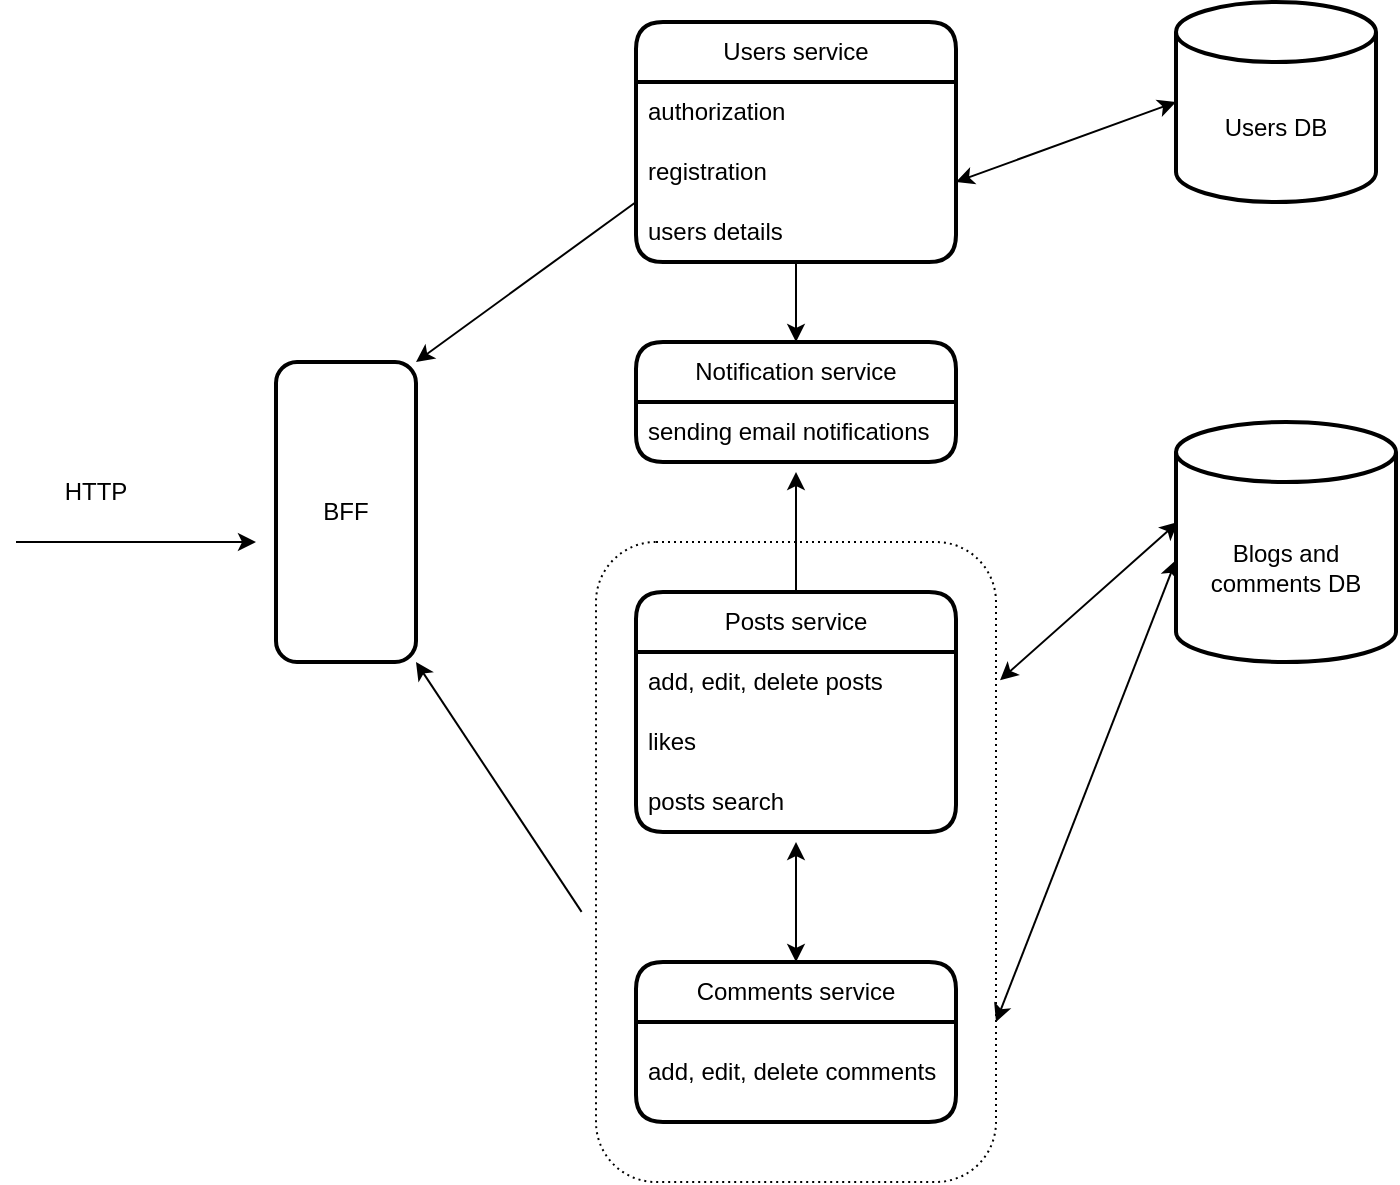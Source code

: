 <mxfile version="20.5.3" type="device"><diagram name="Page-1" id="ad52d381-51e7-2e0d-a935-2d0ddd2fd229"><mxGraphModel dx="1091" dy="721" grid="1" gridSize="10" guides="1" tooltips="1" connect="1" arrows="1" fold="1" page="1" pageScale="1" pageWidth="1100" pageHeight="850" background="none" math="0" shadow="0"><root><mxCell id="0"/><mxCell id="1" parent="0"/><mxCell id="-PEMCO8tFqGrX72QEhPZ-7" value="Users DB" style="shape=cylinder3;whiteSpace=wrap;html=1;boundedLbl=1;backgroundOutline=1;size=15;strokeWidth=2;fillColor=none;" vertex="1" parent="1"><mxGeometry x="670" y="10" width="100" height="100" as="geometry"/></mxCell><mxCell id="-PEMCO8tFqGrX72QEhPZ-8" value="Blogs and comments DB" style="shape=cylinder3;whiteSpace=wrap;html=1;boundedLbl=1;backgroundOutline=1;size=15;strokeWidth=2;fillColor=none;" vertex="1" parent="1"><mxGeometry x="670" y="220" width="110" height="120" as="geometry"/></mxCell><mxCell id="-PEMCO8tFqGrX72QEhPZ-10" value="" style="endArrow=classic;startArrow=classic;html=1;rounded=0;entryX=0;entryY=0.5;entryDx=0;entryDy=0;entryPerimeter=0;" edge="1" parent="1" target="-PEMCO8tFqGrX72QEhPZ-7"><mxGeometry width="50" height="50" relative="1" as="geometry"><mxPoint x="560" y="100" as="sourcePoint"/><mxPoint x="580" y="140" as="targetPoint"/></mxGeometry></mxCell><mxCell id="-PEMCO8tFqGrX72QEhPZ-11" value="" style="endArrow=classic;startArrow=classic;html=1;rounded=0;exitX=1.01;exitY=0.216;exitDx=0;exitDy=0;entryX=0.009;entryY=0.417;entryDx=0;entryDy=0;entryPerimeter=0;exitPerimeter=0;" edge="1" parent="1" source="-PEMCO8tFqGrX72QEhPZ-6" target="-PEMCO8tFqGrX72QEhPZ-8"><mxGeometry width="50" height="50" relative="1" as="geometry"><mxPoint x="530" y="320" as="sourcePoint"/><mxPoint x="660" y="270" as="targetPoint"/></mxGeometry></mxCell><mxCell id="-PEMCO8tFqGrX72QEhPZ-12" value="" style="endArrow=classic;startArrow=classic;html=1;rounded=0;exitX=1;exitY=0.75;exitDx=0;exitDy=0;entryX=0;entryY=0.575;entryDx=0;entryDy=0;entryPerimeter=0;" edge="1" parent="1" source="-PEMCO8tFqGrX72QEhPZ-6" target="-PEMCO8tFqGrX72QEhPZ-8"><mxGeometry width="50" height="50" relative="1" as="geometry"><mxPoint x="530" y="440" as="sourcePoint"/><mxPoint x="660" y="290" as="targetPoint"/></mxGeometry></mxCell><mxCell id="-PEMCO8tFqGrX72QEhPZ-13" value="" style="endArrow=classic;startArrow=classic;html=1;rounded=0;entryX=0.5;entryY=1;entryDx=0;entryDy=0;" edge="1" parent="1"><mxGeometry width="50" height="50" relative="1" as="geometry"><mxPoint x="480" y="490" as="sourcePoint"/><mxPoint x="480" y="430" as="targetPoint"/></mxGeometry></mxCell><mxCell id="-PEMCO8tFqGrX72QEhPZ-16" value="" style="endArrow=classic;html=1;rounded=0;exitX=0.5;exitY=1;exitDx=0;exitDy=0;" edge="1" parent="1"><mxGeometry width="50" height="50" relative="1" as="geometry"><mxPoint x="480" y="140" as="sourcePoint"/><mxPoint x="480" y="180" as="targetPoint"/></mxGeometry></mxCell><mxCell id="-PEMCO8tFqGrX72QEhPZ-17" value="" style="endArrow=classic;html=1;rounded=0;exitX=0.5;exitY=0;exitDx=0;exitDy=0;entryX=0.5;entryY=1;entryDx=0;entryDy=0;" edge="1" parent="1"><mxGeometry width="50" height="50" relative="1" as="geometry"><mxPoint x="480" y="305" as="sourcePoint"/><mxPoint x="480" y="245" as="targetPoint"/></mxGeometry></mxCell><mxCell id="-PEMCO8tFqGrX72QEhPZ-19" value="BFF" style="rounded=1;whiteSpace=wrap;html=1;strokeWidth=2;fillColor=none;" vertex="1" parent="1"><mxGeometry x="220" y="190" width="70" height="150" as="geometry"/></mxCell><mxCell id="-PEMCO8tFqGrX72QEhPZ-24" value="" style="endArrow=classic;html=1;rounded=0;entryX=1;entryY=0;entryDx=0;entryDy=0;" edge="1" parent="1" target="-PEMCO8tFqGrX72QEhPZ-19"><mxGeometry width="50" height="50" relative="1" as="geometry"><mxPoint x="400" y="110" as="sourcePoint"/><mxPoint x="340" y="80" as="targetPoint"/></mxGeometry></mxCell><mxCell id="-PEMCO8tFqGrX72QEhPZ-25" value="" style="endArrow=classic;html=1;rounded=0;entryX=1;entryY=1;entryDx=0;entryDy=0;exitX=-0.036;exitY=0.578;exitDx=0;exitDy=0;exitPerimeter=0;" edge="1" parent="1" source="-PEMCO8tFqGrX72QEhPZ-6" target="-PEMCO8tFqGrX72QEhPZ-19"><mxGeometry width="50" height="50" relative="1" as="geometry"><mxPoint x="410" y="120" as="sourcePoint"/><mxPoint x="300" y="200" as="targetPoint"/></mxGeometry></mxCell><mxCell id="-PEMCO8tFqGrX72QEhPZ-26" value="" style="endArrow=classic;html=1;rounded=0;" edge="1" parent="1"><mxGeometry width="50" height="50" relative="1" as="geometry"><mxPoint x="90" y="280" as="sourcePoint"/><mxPoint x="210" y="280" as="targetPoint"/></mxGeometry></mxCell><mxCell id="-PEMCO8tFqGrX72QEhPZ-27" value="HTTP" style="text;html=1;strokeColor=none;fillColor=none;align=center;verticalAlign=middle;whiteSpace=wrap;rounded=0;strokeWidth=2;" vertex="1" parent="1"><mxGeometry x="100" y="240" width="60" height="30" as="geometry"/></mxCell><mxCell id="-PEMCO8tFqGrX72QEhPZ-32" value="Comments service" style="swimlane;fontStyle=0;childLayout=stackLayout;horizontal=1;startSize=30;horizontalStack=0;resizeParent=1;resizeParentMax=0;resizeLast=0;collapsible=1;marginBottom=0;whiteSpace=wrap;html=1;strokeWidth=2;fillColor=none;rounded=1;swimlaneLine=1;" vertex="1" parent="1"><mxGeometry x="400" y="490" width="160" height="80" as="geometry"><mxRectangle x="670" y="410" width="140" height="30" as="alternateBounds"/></mxGeometry></mxCell><mxCell id="-PEMCO8tFqGrX72QEhPZ-33" value="add, edit, delete comments" style="text;strokeColor=none;fillColor=none;align=left;verticalAlign=middle;spacingLeft=4;spacingRight=4;overflow=hidden;points=[[0,0.5],[1,0.5]];portConstraint=eastwest;rotatable=0;whiteSpace=wrap;html=1;strokeWidth=2;rounded=1;" vertex="1" parent="-PEMCO8tFqGrX72QEhPZ-32"><mxGeometry y="30" width="160" height="50" as="geometry"/></mxCell><mxCell id="-PEMCO8tFqGrX72QEhPZ-36" value="Posts service" style="swimlane;fontStyle=0;childLayout=stackLayout;horizontal=1;startSize=30;horizontalStack=0;resizeParent=1;resizeParentMax=0;resizeLast=0;collapsible=1;marginBottom=0;whiteSpace=wrap;html=1;rounded=1;strokeWidth=2;fillColor=none;" vertex="1" parent="1"><mxGeometry x="400" y="305" width="160" height="120" as="geometry"/></mxCell><mxCell id="-PEMCO8tFqGrX72QEhPZ-37" value="add, edit, delete posts" style="text;strokeColor=none;fillColor=none;align=left;verticalAlign=middle;spacingLeft=4;spacingRight=4;overflow=hidden;points=[[0,0.5],[1,0.5]];portConstraint=eastwest;rotatable=0;whiteSpace=wrap;html=1;rounded=1;strokeWidth=2;" vertex="1" parent="-PEMCO8tFqGrX72QEhPZ-36"><mxGeometry y="30" width="160" height="30" as="geometry"/></mxCell><mxCell id="-PEMCO8tFqGrX72QEhPZ-38" value="likes" style="text;strokeColor=none;fillColor=none;align=left;verticalAlign=middle;spacingLeft=4;spacingRight=4;overflow=hidden;points=[[0,0.5],[1,0.5]];portConstraint=eastwest;rotatable=0;whiteSpace=wrap;html=1;rounded=1;strokeWidth=2;" vertex="1" parent="-PEMCO8tFqGrX72QEhPZ-36"><mxGeometry y="60" width="160" height="30" as="geometry"/></mxCell><mxCell id="-PEMCO8tFqGrX72QEhPZ-39" value="posts search" style="text;strokeColor=none;fillColor=none;align=left;verticalAlign=middle;spacingLeft=4;spacingRight=4;overflow=hidden;points=[[0,0.5],[1,0.5]];portConstraint=eastwest;rotatable=0;whiteSpace=wrap;html=1;rounded=1;strokeWidth=2;" vertex="1" parent="-PEMCO8tFqGrX72QEhPZ-36"><mxGeometry y="90" width="160" height="30" as="geometry"/></mxCell><mxCell id="-PEMCO8tFqGrX72QEhPZ-47" value="Notification service" style="swimlane;fontStyle=0;childLayout=stackLayout;horizontal=1;startSize=30;horizontalStack=0;resizeParent=1;resizeParentMax=0;resizeLast=0;collapsible=1;marginBottom=0;whiteSpace=wrap;html=1;rounded=1;strokeWidth=2;fillColor=none;" vertex="1" parent="1"><mxGeometry x="400" y="180" width="160" height="60" as="geometry"/></mxCell><mxCell id="-PEMCO8tFqGrX72QEhPZ-48" value="sending email notifications" style="text;strokeColor=none;fillColor=none;align=left;verticalAlign=middle;spacingLeft=4;spacingRight=4;overflow=hidden;points=[[0,0.5],[1,0.5]];portConstraint=eastwest;rotatable=0;whiteSpace=wrap;html=1;rounded=1;strokeWidth=2;" vertex="1" parent="-PEMCO8tFqGrX72QEhPZ-47"><mxGeometry y="30" width="160" height="30" as="geometry"/></mxCell><mxCell id="-PEMCO8tFqGrX72QEhPZ-51" value="Users service" style="swimlane;fontStyle=0;childLayout=stackLayout;horizontal=1;startSize=30;horizontalStack=0;resizeParent=1;resizeParentMax=0;resizeLast=0;collapsible=1;marginBottom=0;whiteSpace=wrap;html=1;rounded=1;strokeWidth=2;fillColor=none;" vertex="1" parent="1"><mxGeometry x="400" y="20" width="160" height="120" as="geometry"/></mxCell><mxCell id="-PEMCO8tFqGrX72QEhPZ-52" value="authorization" style="text;strokeColor=none;fillColor=none;align=left;verticalAlign=middle;spacingLeft=4;spacingRight=4;overflow=hidden;points=[[0,0.5],[1,0.5]];portConstraint=eastwest;rotatable=0;whiteSpace=wrap;html=1;rounded=1;strokeWidth=2;" vertex="1" parent="-PEMCO8tFqGrX72QEhPZ-51"><mxGeometry y="30" width="160" height="30" as="geometry"/></mxCell><mxCell id="-PEMCO8tFqGrX72QEhPZ-53" value="registration" style="text;strokeColor=none;fillColor=none;align=left;verticalAlign=middle;spacingLeft=4;spacingRight=4;overflow=hidden;points=[[0,0.5],[1,0.5]];portConstraint=eastwest;rotatable=0;whiteSpace=wrap;html=1;rounded=1;strokeWidth=2;" vertex="1" parent="-PEMCO8tFqGrX72QEhPZ-51"><mxGeometry y="60" width="160" height="30" as="geometry"/></mxCell><mxCell id="-PEMCO8tFqGrX72QEhPZ-54" value="users details" style="text;strokeColor=none;fillColor=none;align=left;verticalAlign=middle;spacingLeft=4;spacingRight=4;overflow=hidden;points=[[0,0.5],[1,0.5]];portConstraint=eastwest;rotatable=0;whiteSpace=wrap;html=1;rounded=1;strokeWidth=2;" vertex="1" parent="-PEMCO8tFqGrX72QEhPZ-51"><mxGeometry y="90" width="160" height="30" as="geometry"/></mxCell><mxCell id="-PEMCO8tFqGrX72QEhPZ-6" value="" style="rounded=1;whiteSpace=wrap;html=1;strokeWidth=1;fillColor=none;dashed=1;dashPattern=1 2;" vertex="1" parent="1"><mxGeometry x="380" y="280" width="200" height="320" as="geometry"/></mxCell></root></mxGraphModel></diagram></mxfile>